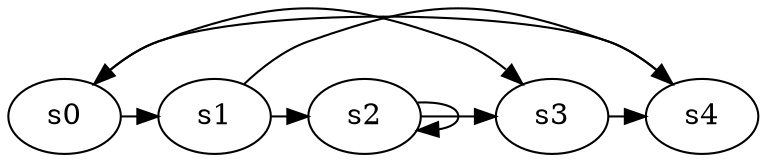 digraph game_0463_cycle_5 {
    s0 [name="s0", player=1, target=1];
    s1 [name="s1", player=0];
    s2 [name="s2", player=1];
    s3 [name="s3", player=1, target=1];
    s4 [name="s4", player=1];

    s0 -> s1 [constraint="time % 2 == 1"];
    s1 -> s2 [constraint="time % 2 == 0 || time % 2 == 1"];
    s2 -> s3 [constraint="time == 7 || time == 8 || time == 11 || time == 13 || time == 14 || time == 15"];
    s3 -> s4 [constraint="time % 4 == 1"];
    s4 -> s0 [constraint="time % 4 == 0 && !(time % 4 == 0)"];
    s0 -> s3 [constraint="time == 0"];
    s1 -> s4 [constraint="time == 9"];
    s2 -> s2 [constraint="time % 2 == 0"];
}
